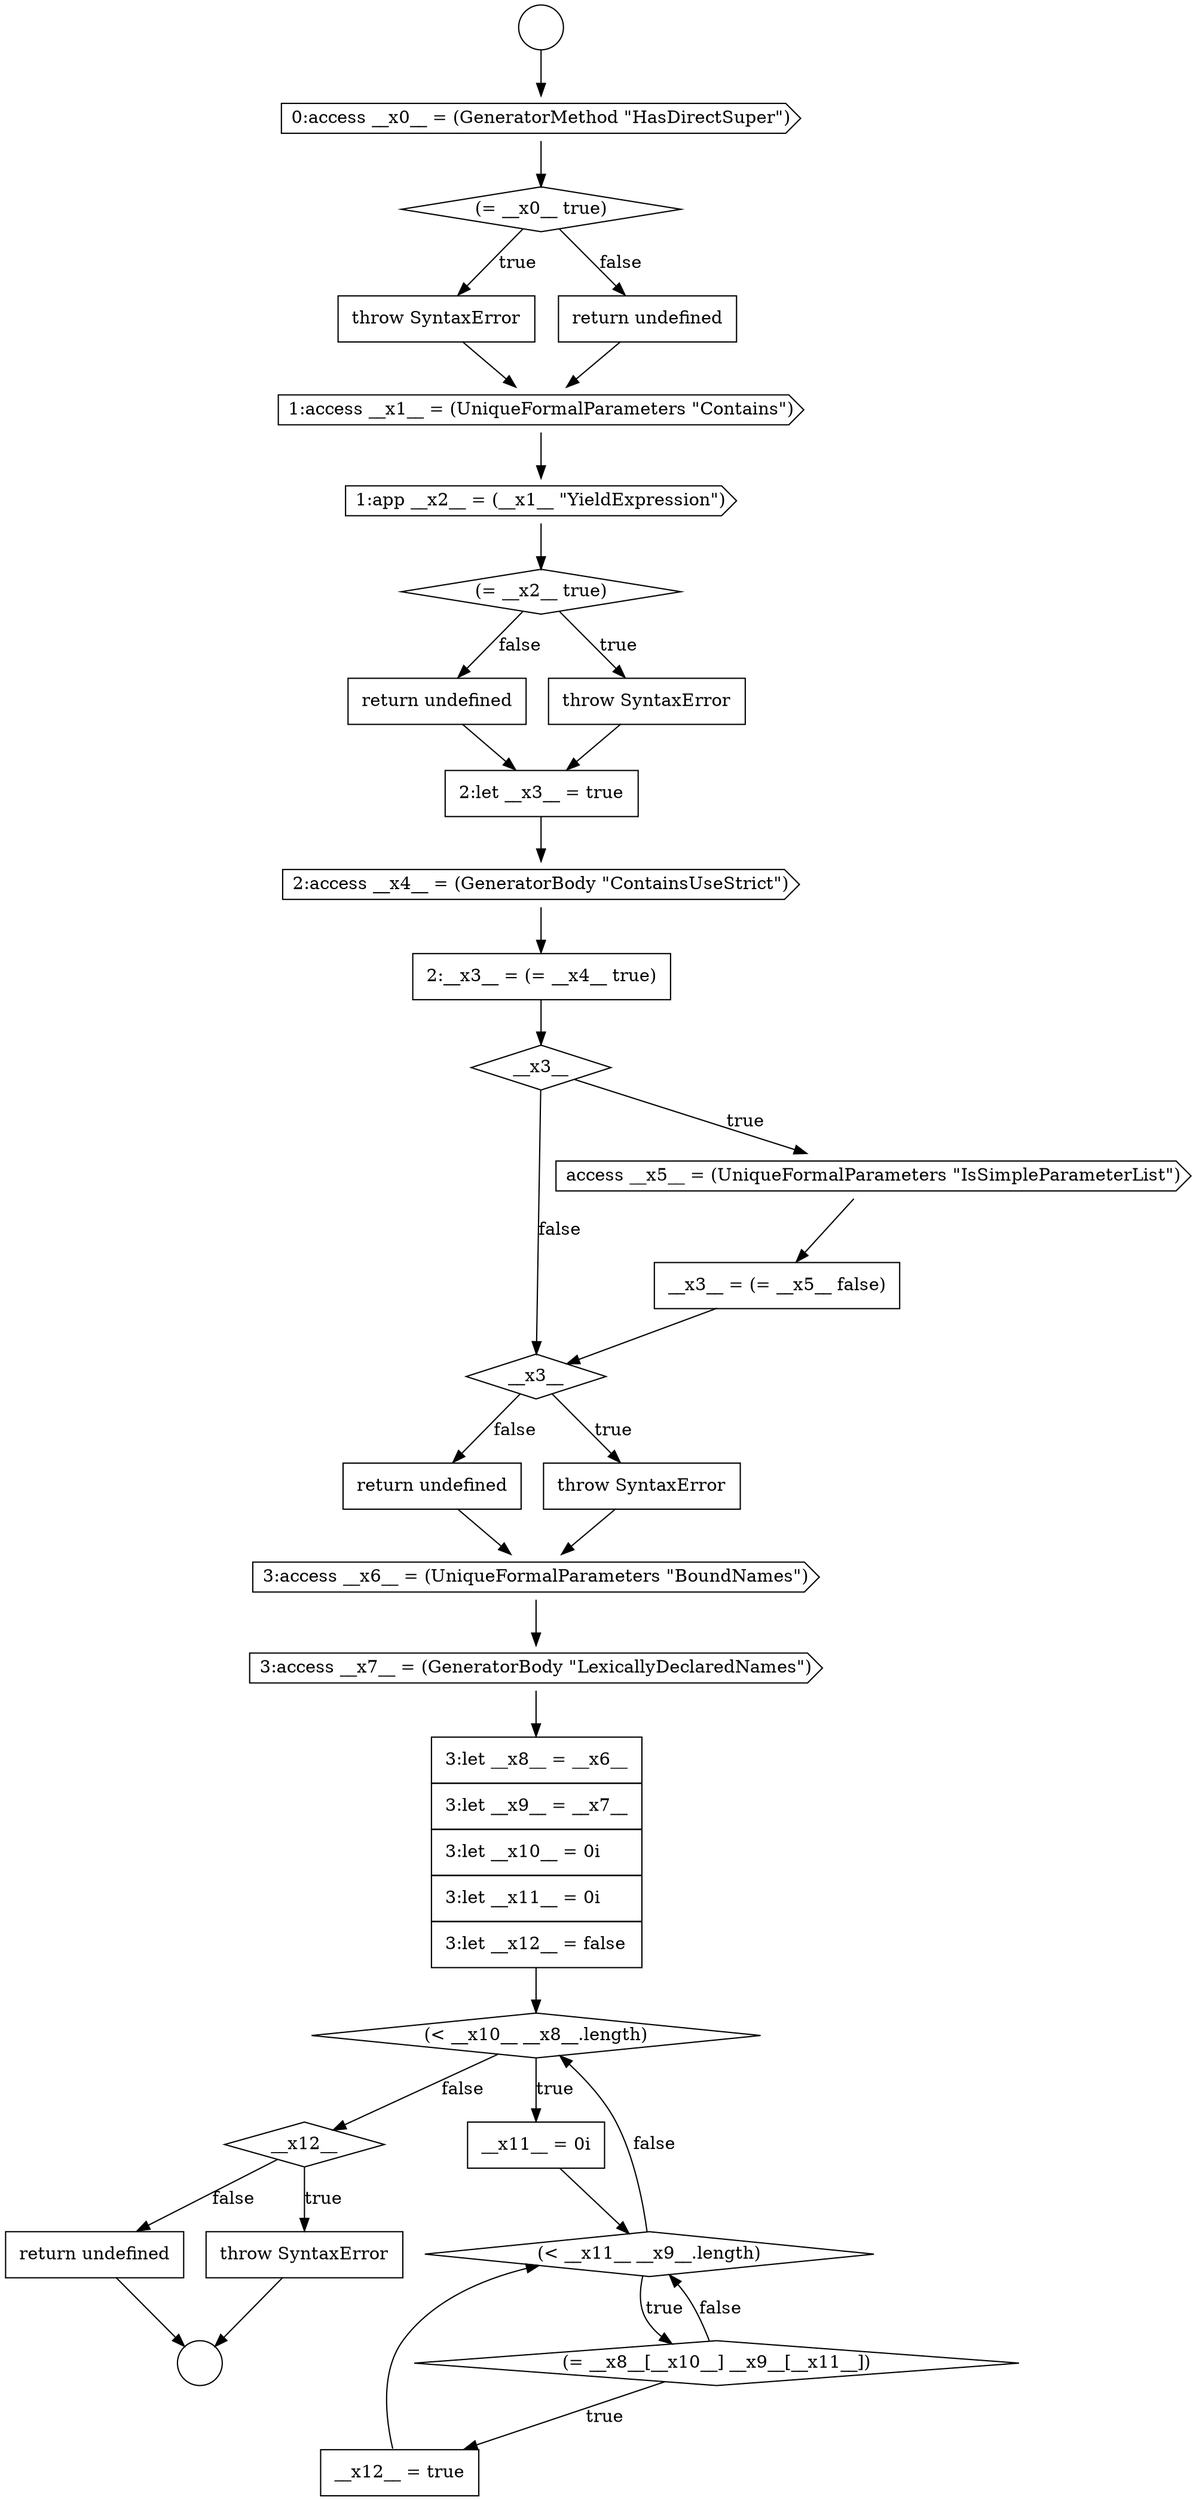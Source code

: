 digraph {
  node17920 [shape=cds, label=<<font color="black">2:access __x4__ = (GeneratorBody &quot;ContainsUseStrict&quot;)</font>> color="black" fillcolor="white" style=filled]
  node17929 [shape=cds, label=<<font color="black">3:access __x7__ = (GeneratorBody &quot;LexicallyDeclaredNames&quot;)</font>> color="black" fillcolor="white" style=filled]
  node17911 [shape=diamond, label=<<font color="black">(= __x0__ true)</font>> color="black" fillcolor="white" style=filled]
  node17916 [shape=diamond, label=<<font color="black">(= __x2__ true)</font>> color="black" fillcolor="white" style=filled]
  node17919 [shape=none, margin=0, label=<<font color="black">
    <table border="0" cellborder="1" cellspacing="0" cellpadding="10">
      <tr><td align="left">2:let __x3__ = true</td></tr>
    </table>
  </font>> color="black" fillcolor="white" style=filled]
  node17936 [shape=diamond, label=<<font color="black">__x12__</font>> color="black" fillcolor="white" style=filled]
  node17908 [shape=circle label=" " color="black" fillcolor="white" style=filled]
  node17912 [shape=none, margin=0, label=<<font color="black">
    <table border="0" cellborder="1" cellspacing="0" cellpadding="10">
      <tr><td align="left">throw SyntaxError</td></tr>
    </table>
  </font>> color="black" fillcolor="white" style=filled]
  node17915 [shape=cds, label=<<font color="black">1:app __x2__ = (__x1__ &quot;YieldExpression&quot;)</font>> color="black" fillcolor="white" style=filled]
  node17932 [shape=none, margin=0, label=<<font color="black">
    <table border="0" cellborder="1" cellspacing="0" cellpadding="10">
      <tr><td align="left">__x11__ = 0i</td></tr>
    </table>
  </font>> color="black" fillcolor="white" style=filled]
  node17931 [shape=diamond, label=<<font color="black">(&lt; __x10__ __x8__.length)</font>> color="black" fillcolor="white" style=filled]
  node17918 [shape=none, margin=0, label=<<font color="black">
    <table border="0" cellborder="1" cellspacing="0" cellpadding="10">
      <tr><td align="left">return undefined</td></tr>
    </table>
  </font>> color="black" fillcolor="white" style=filled]
  node17935 [shape=none, margin=0, label=<<font color="black">
    <table border="0" cellborder="1" cellspacing="0" cellpadding="10">
      <tr><td align="left">__x12__ = true</td></tr>
    </table>
  </font>> color="black" fillcolor="white" style=filled]
  node17914 [shape=cds, label=<<font color="black">1:access __x1__ = (UniqueFormalParameters &quot;Contains&quot;)</font>> color="black" fillcolor="white" style=filled]
  node17909 [shape=circle label=" " color="black" fillcolor="white" style=filled]
  node17934 [shape=diamond, label=<<font color="black">(= __x8__[__x10__] __x9__[__x11__])</font>> color="black" fillcolor="white" style=filled]
  node17930 [shape=none, margin=0, label=<<font color="black">
    <table border="0" cellborder="1" cellspacing="0" cellpadding="10">
      <tr><td align="left">3:let __x8__ = __x6__</td></tr>
      <tr><td align="left">3:let __x9__ = __x7__</td></tr>
      <tr><td align="left">3:let __x10__ = 0i</td></tr>
      <tr><td align="left">3:let __x11__ = 0i</td></tr>
      <tr><td align="left">3:let __x12__ = false</td></tr>
    </table>
  </font>> color="black" fillcolor="white" style=filled]
  node17917 [shape=none, margin=0, label=<<font color="black">
    <table border="0" cellborder="1" cellspacing="0" cellpadding="10">
      <tr><td align="left">throw SyntaxError</td></tr>
    </table>
  </font>> color="black" fillcolor="white" style=filled]
  node17927 [shape=none, margin=0, label=<<font color="black">
    <table border="0" cellborder="1" cellspacing="0" cellpadding="10">
      <tr><td align="left">return undefined</td></tr>
    </table>
  </font>> color="black" fillcolor="white" style=filled]
  node17922 [shape=diamond, label=<<font color="black">__x3__</font>> color="black" fillcolor="white" style=filled]
  node17924 [shape=none, margin=0, label=<<font color="black">
    <table border="0" cellborder="1" cellspacing="0" cellpadding="10">
      <tr><td align="left">__x3__ = (= __x5__ false)</td></tr>
    </table>
  </font>> color="black" fillcolor="white" style=filled]
  node17925 [shape=diamond, label=<<font color="black">__x3__</font>> color="black" fillcolor="white" style=filled]
  node17928 [shape=cds, label=<<font color="black">3:access __x6__ = (UniqueFormalParameters &quot;BoundNames&quot;)</font>> color="black" fillcolor="white" style=filled]
  node17923 [shape=cds, label=<<font color="black">access __x5__ = (UniqueFormalParameters &quot;IsSimpleParameterList&quot;)</font>> color="black" fillcolor="white" style=filled]
  node17933 [shape=diamond, label=<<font color="black">(&lt; __x11__ __x9__.length)</font>> color="black" fillcolor="white" style=filled]
  node17938 [shape=none, margin=0, label=<<font color="black">
    <table border="0" cellborder="1" cellspacing="0" cellpadding="10">
      <tr><td align="left">return undefined</td></tr>
    </table>
  </font>> color="black" fillcolor="white" style=filled]
  node17926 [shape=none, margin=0, label=<<font color="black">
    <table border="0" cellborder="1" cellspacing="0" cellpadding="10">
      <tr><td align="left">throw SyntaxError</td></tr>
    </table>
  </font>> color="black" fillcolor="white" style=filled]
  node17921 [shape=none, margin=0, label=<<font color="black">
    <table border="0" cellborder="1" cellspacing="0" cellpadding="10">
      <tr><td align="left">2:__x3__ = (= __x4__ true)</td></tr>
    </table>
  </font>> color="black" fillcolor="white" style=filled]
  node17913 [shape=none, margin=0, label=<<font color="black">
    <table border="0" cellborder="1" cellspacing="0" cellpadding="10">
      <tr><td align="left">return undefined</td></tr>
    </table>
  </font>> color="black" fillcolor="white" style=filled]
  node17937 [shape=none, margin=0, label=<<font color="black">
    <table border="0" cellborder="1" cellspacing="0" cellpadding="10">
      <tr><td align="left">throw SyntaxError</td></tr>
    </table>
  </font>> color="black" fillcolor="white" style=filled]
  node17910 [shape=cds, label=<<font color="black">0:access __x0__ = (GeneratorMethod &quot;HasDirectSuper&quot;)</font>> color="black" fillcolor="white" style=filled]
  node17936 -> node17937 [label=<<font color="black">true</font>> color="black"]
  node17936 -> node17938 [label=<<font color="black">false</font>> color="black"]
  node17934 -> node17935 [label=<<font color="black">true</font>> color="black"]
  node17934 -> node17933 [label=<<font color="black">false</font>> color="black"]
  node17914 -> node17915 [ color="black"]
  node17928 -> node17929 [ color="black"]
  node17915 -> node17916 [ color="black"]
  node17927 -> node17928 [ color="black"]
  node17920 -> node17921 [ color="black"]
  node17931 -> node17932 [label=<<font color="black">true</font>> color="black"]
  node17931 -> node17936 [label=<<font color="black">false</font>> color="black"]
  node17938 -> node17909 [ color="black"]
  node17918 -> node17919 [ color="black"]
  node17912 -> node17914 [ color="black"]
  node17935 -> node17933 [ color="black"]
  node17913 -> node17914 [ color="black"]
  node17930 -> node17931 [ color="black"]
  node17916 -> node17917 [label=<<font color="black">true</font>> color="black"]
  node17916 -> node17918 [label=<<font color="black">false</font>> color="black"]
  node17908 -> node17910 [ color="black"]
  node17921 -> node17922 [ color="black"]
  node17933 -> node17934 [label=<<font color="black">true</font>> color="black"]
  node17933 -> node17931 [label=<<font color="black">false</font>> color="black"]
  node17926 -> node17928 [ color="black"]
  node17937 -> node17909 [ color="black"]
  node17925 -> node17926 [label=<<font color="black">true</font>> color="black"]
  node17925 -> node17927 [label=<<font color="black">false</font>> color="black"]
  node17922 -> node17923 [label=<<font color="black">true</font>> color="black"]
  node17922 -> node17925 [label=<<font color="black">false</font>> color="black"]
  node17924 -> node17925 [ color="black"]
  node17919 -> node17920 [ color="black"]
  node17932 -> node17933 [ color="black"]
  node17911 -> node17912 [label=<<font color="black">true</font>> color="black"]
  node17911 -> node17913 [label=<<font color="black">false</font>> color="black"]
  node17910 -> node17911 [ color="black"]
  node17923 -> node17924 [ color="black"]
  node17929 -> node17930 [ color="black"]
  node17917 -> node17919 [ color="black"]
}

